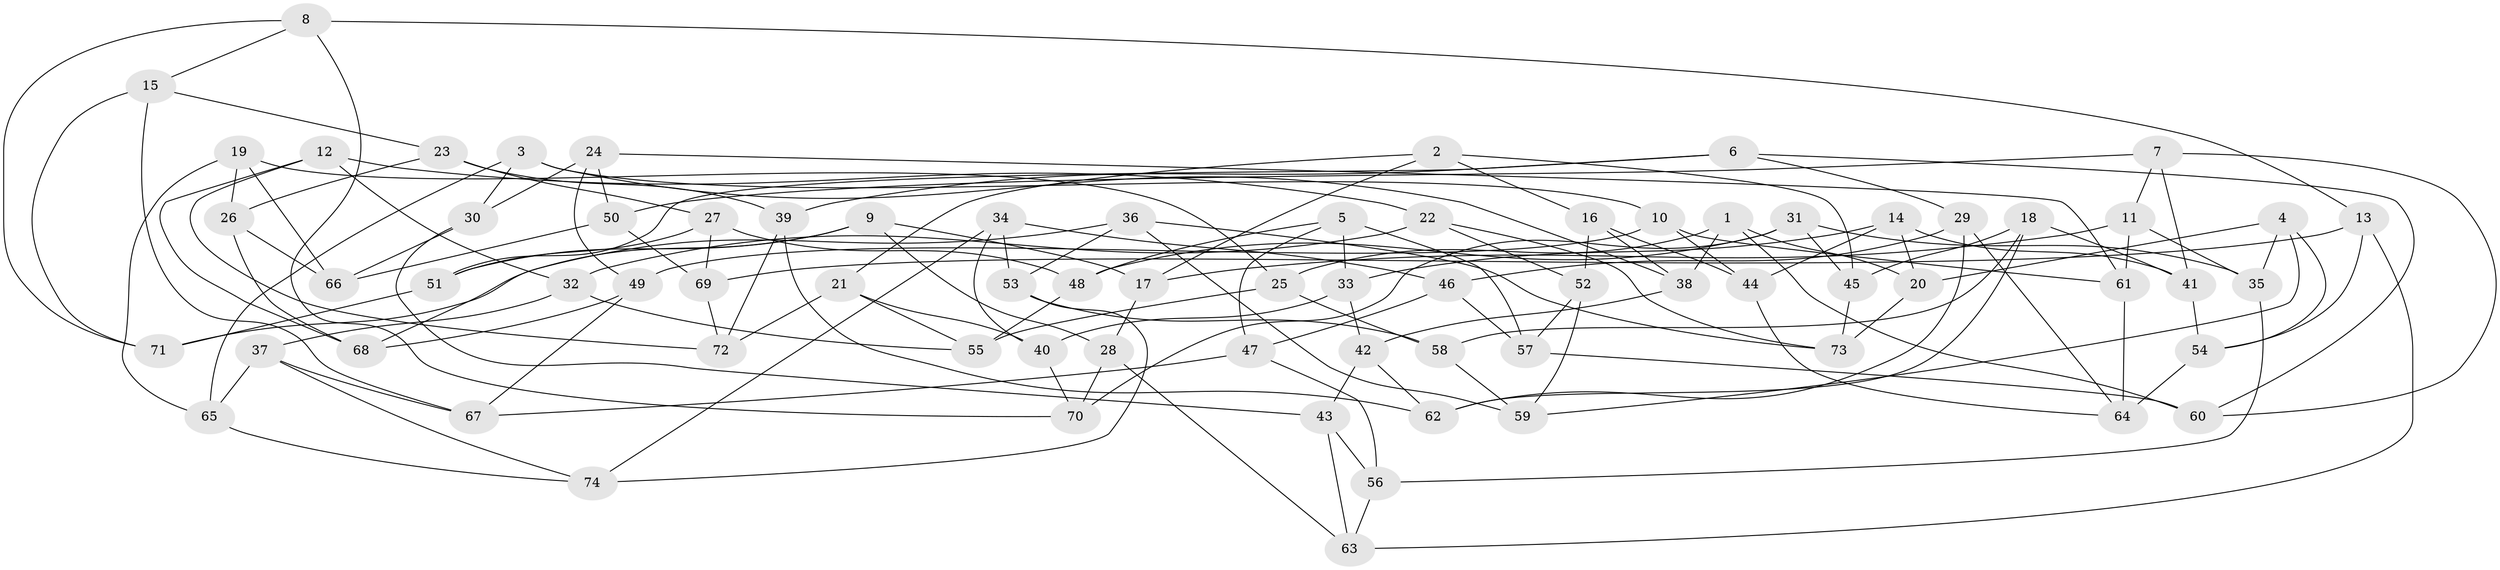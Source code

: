 // Generated by graph-tools (version 1.1) at 2025/38/03/09/25 02:38:01]
// undirected, 74 vertices, 148 edges
graph export_dot {
graph [start="1"]
  node [color=gray90,style=filled];
  1;
  2;
  3;
  4;
  5;
  6;
  7;
  8;
  9;
  10;
  11;
  12;
  13;
  14;
  15;
  16;
  17;
  18;
  19;
  20;
  21;
  22;
  23;
  24;
  25;
  26;
  27;
  28;
  29;
  30;
  31;
  32;
  33;
  34;
  35;
  36;
  37;
  38;
  39;
  40;
  41;
  42;
  43;
  44;
  45;
  46;
  47;
  48;
  49;
  50;
  51;
  52;
  53;
  54;
  55;
  56;
  57;
  58;
  59;
  60;
  61;
  62;
  63;
  64;
  65;
  66;
  67;
  68;
  69;
  70;
  71;
  72;
  73;
  74;
  1 -- 38;
  1 -- 20;
  1 -- 60;
  1 -- 25;
  2 -- 16;
  2 -- 45;
  2 -- 17;
  2 -- 21;
  3 -- 38;
  3 -- 10;
  3 -- 30;
  3 -- 65;
  4 -- 20;
  4 -- 54;
  4 -- 59;
  4 -- 35;
  5 -- 47;
  5 -- 57;
  5 -- 33;
  5 -- 48;
  6 -- 29;
  6 -- 60;
  6 -- 51;
  6 -- 39;
  7 -- 41;
  7 -- 50;
  7 -- 60;
  7 -- 11;
  8 -- 71;
  8 -- 13;
  8 -- 15;
  8 -- 70;
  9 -- 17;
  9 -- 68;
  9 -- 28;
  9 -- 51;
  10 -- 44;
  10 -- 49;
  10 -- 61;
  11 -- 61;
  11 -- 17;
  11 -- 35;
  12 -- 32;
  12 -- 22;
  12 -- 68;
  12 -- 72;
  13 -- 69;
  13 -- 63;
  13 -- 54;
  14 -- 33;
  14 -- 44;
  14 -- 20;
  14 -- 41;
  15 -- 71;
  15 -- 67;
  15 -- 23;
  16 -- 52;
  16 -- 38;
  16 -- 44;
  17 -- 28;
  18 -- 45;
  18 -- 58;
  18 -- 62;
  18 -- 41;
  19 -- 25;
  19 -- 66;
  19 -- 65;
  19 -- 26;
  20 -- 73;
  21 -- 55;
  21 -- 40;
  21 -- 72;
  22 -- 73;
  22 -- 32;
  22 -- 52;
  23 -- 26;
  23 -- 39;
  23 -- 27;
  24 -- 61;
  24 -- 30;
  24 -- 49;
  24 -- 50;
  25 -- 55;
  25 -- 58;
  26 -- 68;
  26 -- 66;
  27 -- 48;
  27 -- 51;
  27 -- 69;
  28 -- 70;
  28 -- 63;
  29 -- 64;
  29 -- 46;
  29 -- 62;
  30 -- 66;
  30 -- 43;
  31 -- 45;
  31 -- 48;
  31 -- 35;
  31 -- 70;
  32 -- 55;
  32 -- 37;
  33 -- 40;
  33 -- 42;
  34 -- 46;
  34 -- 53;
  34 -- 40;
  34 -- 74;
  35 -- 56;
  36 -- 53;
  36 -- 73;
  36 -- 59;
  36 -- 71;
  37 -- 67;
  37 -- 65;
  37 -- 74;
  38 -- 42;
  39 -- 72;
  39 -- 62;
  40 -- 70;
  41 -- 54;
  42 -- 43;
  42 -- 62;
  43 -- 63;
  43 -- 56;
  44 -- 64;
  45 -- 73;
  46 -- 47;
  46 -- 57;
  47 -- 67;
  47 -- 56;
  48 -- 55;
  49 -- 68;
  49 -- 67;
  50 -- 66;
  50 -- 69;
  51 -- 71;
  52 -- 59;
  52 -- 57;
  53 -- 58;
  53 -- 74;
  54 -- 64;
  56 -- 63;
  57 -- 60;
  58 -- 59;
  61 -- 64;
  65 -- 74;
  69 -- 72;
}
